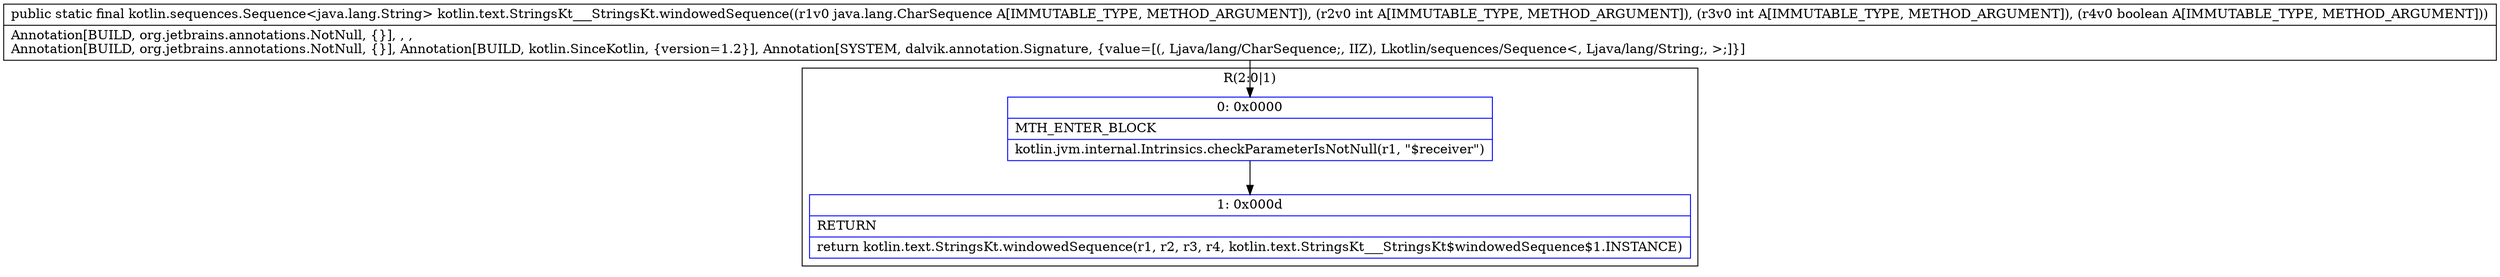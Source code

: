 digraph "CFG forkotlin.text.StringsKt___StringsKt.windowedSequence(Ljava\/lang\/CharSequence;IIZ)Lkotlin\/sequences\/Sequence;" {
subgraph cluster_Region_1037731434 {
label = "R(2:0|1)";
node [shape=record,color=blue];
Node_0 [shape=record,label="{0\:\ 0x0000|MTH_ENTER_BLOCK\l|kotlin.jvm.internal.Intrinsics.checkParameterIsNotNull(r1, \"$receiver\")\l}"];
Node_1 [shape=record,label="{1\:\ 0x000d|RETURN\l|return kotlin.text.StringsKt.windowedSequence(r1, r2, r3, r4, kotlin.text.StringsKt___StringsKt$windowedSequence$1.INSTANCE)\l}"];
}
MethodNode[shape=record,label="{public static final kotlin.sequences.Sequence\<java.lang.String\> kotlin.text.StringsKt___StringsKt.windowedSequence((r1v0 java.lang.CharSequence A[IMMUTABLE_TYPE, METHOD_ARGUMENT]), (r2v0 int A[IMMUTABLE_TYPE, METHOD_ARGUMENT]), (r3v0 int A[IMMUTABLE_TYPE, METHOD_ARGUMENT]), (r4v0 boolean A[IMMUTABLE_TYPE, METHOD_ARGUMENT]))  | Annotation[BUILD, org.jetbrains.annotations.NotNull, \{\}], , , \lAnnotation[BUILD, org.jetbrains.annotations.NotNull, \{\}], Annotation[BUILD, kotlin.SinceKotlin, \{version=1.2\}], Annotation[SYSTEM, dalvik.annotation.Signature, \{value=[(, Ljava\/lang\/CharSequence;, IIZ), Lkotlin\/sequences\/Sequence\<, Ljava\/lang\/String;, \>;]\}]\l}"];
MethodNode -> Node_0;
Node_0 -> Node_1;
}

